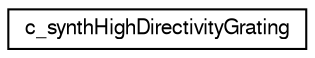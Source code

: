 digraph "Graphical Class Hierarchy"
{
 // LATEX_PDF_SIZE
  edge [fontname="FreeSans",fontsize="10",labelfontname="FreeSans",labelfontsize="10"];
  node [fontname="FreeSans",fontsize="10",shape=record];
  rankdir="LR";
  Node0 [label="c_synthHighDirectivityGrating",height=0.2,width=0.4,color="black", fillcolor="white", style="filled",URL="$classc__synth_high_directivity_grating.html",tooltip=" "];
}
